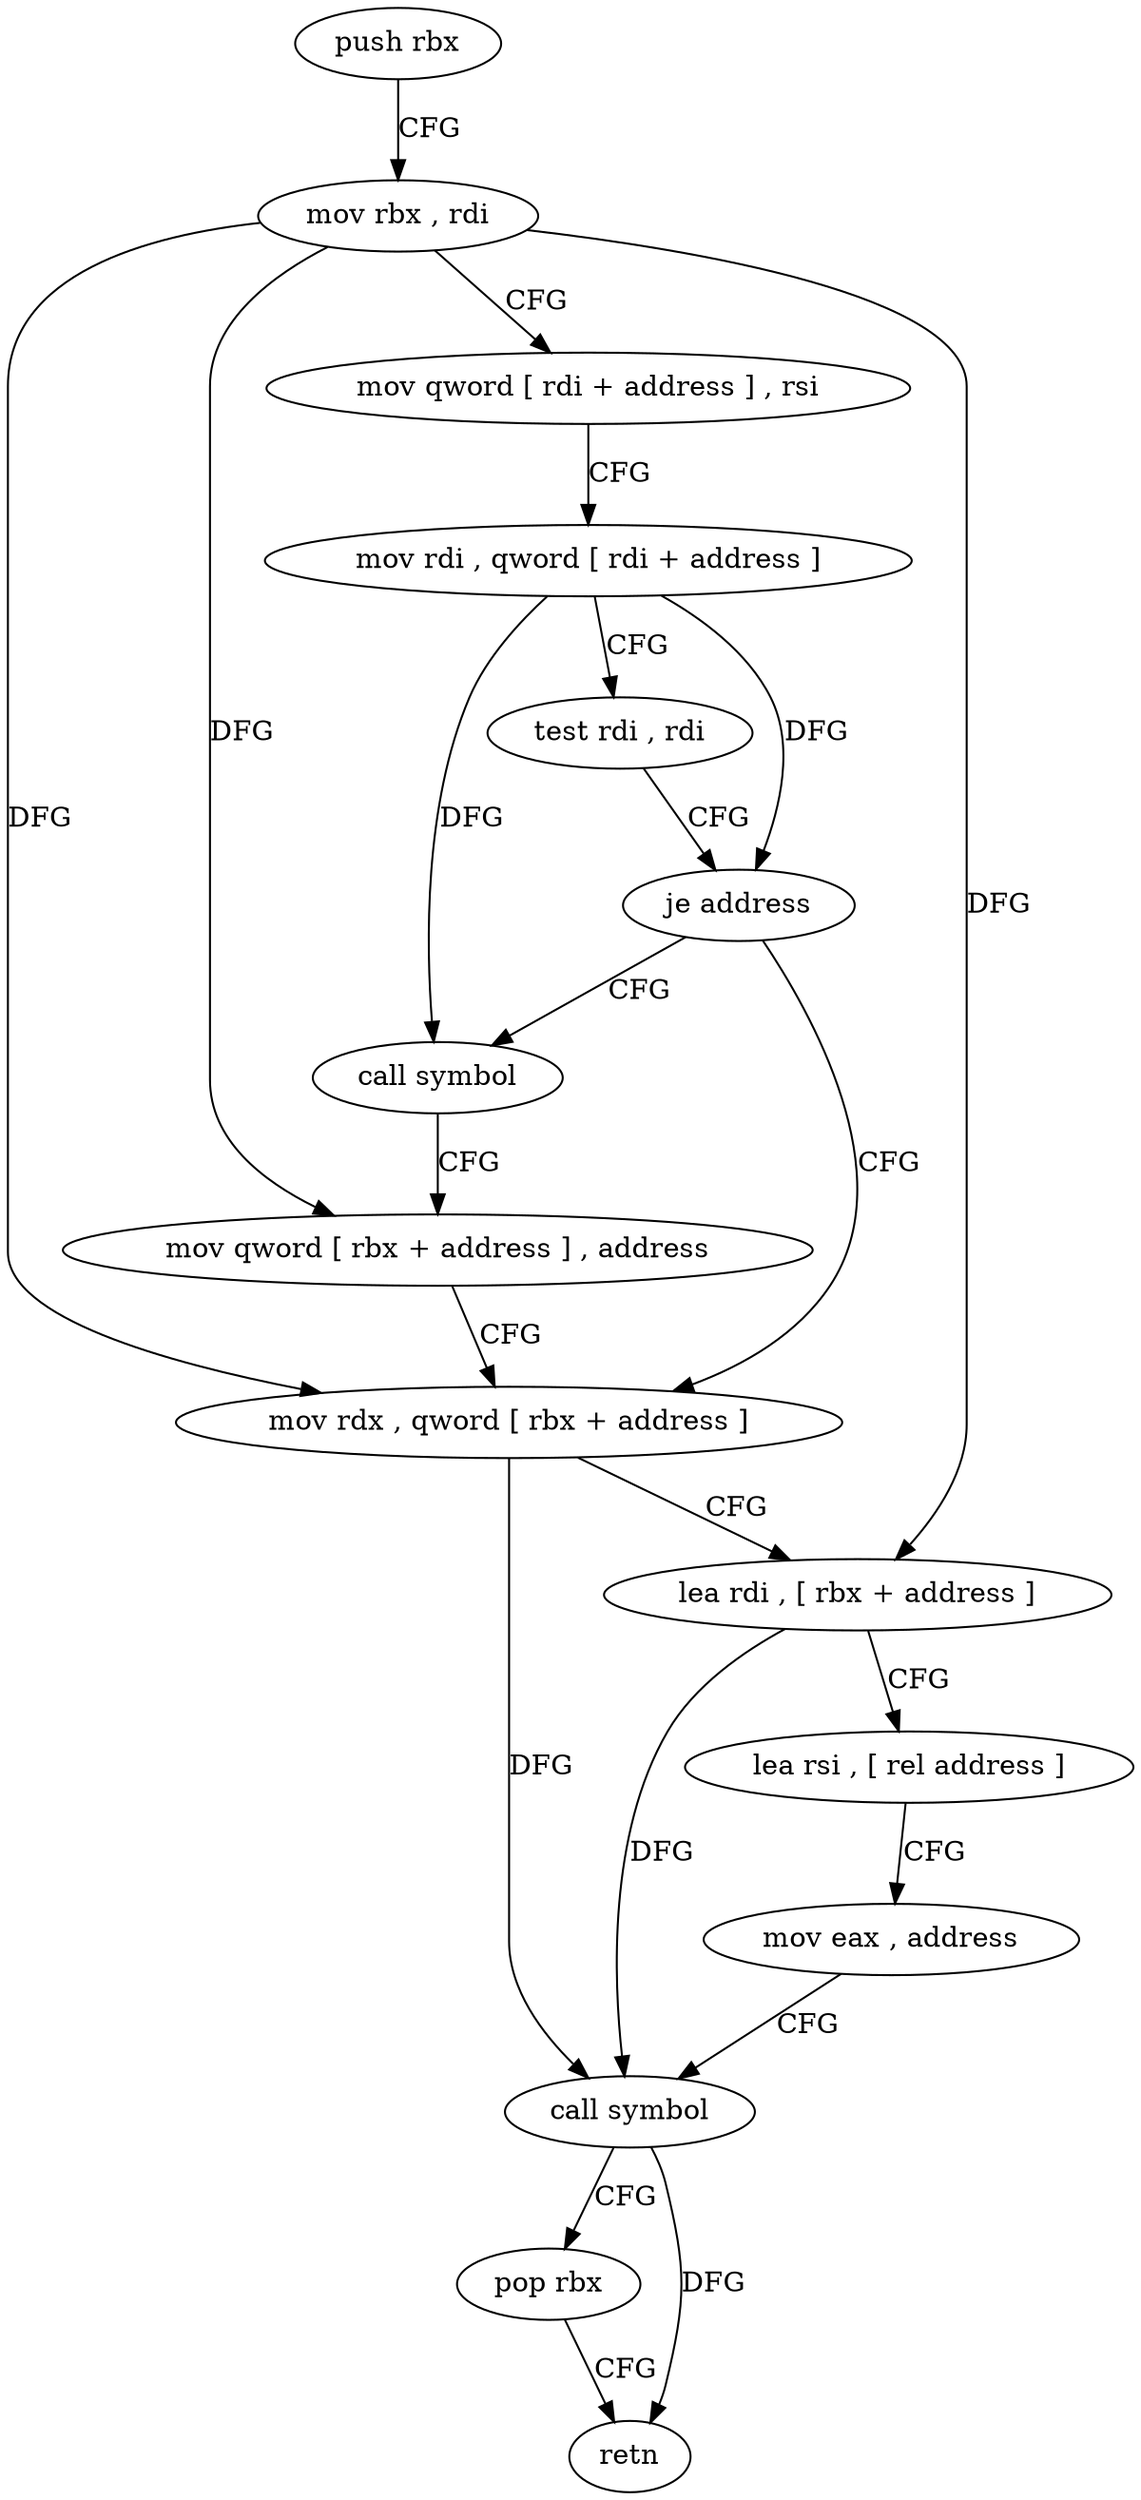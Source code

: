 digraph "func" {
"86444" [label = "push rbx" ]
"86445" [label = "mov rbx , rdi" ]
"86448" [label = "mov qword [ rdi + address ] , rsi" ]
"86452" [label = "mov rdi , qword [ rdi + address ]" ]
"86456" [label = "test rdi , rdi" ]
"86459" [label = "je address" ]
"86474" [label = "mov rdx , qword [ rbx + address ]" ]
"86461" [label = "call symbol" ]
"86478" [label = "lea rdi , [ rbx + address ]" ]
"86482" [label = "lea rsi , [ rel address ]" ]
"86489" [label = "mov eax , address" ]
"86494" [label = "call symbol" ]
"86499" [label = "pop rbx" ]
"86500" [label = "retn" ]
"86466" [label = "mov qword [ rbx + address ] , address" ]
"86444" -> "86445" [ label = "CFG" ]
"86445" -> "86448" [ label = "CFG" ]
"86445" -> "86474" [ label = "DFG" ]
"86445" -> "86478" [ label = "DFG" ]
"86445" -> "86466" [ label = "DFG" ]
"86448" -> "86452" [ label = "CFG" ]
"86452" -> "86456" [ label = "CFG" ]
"86452" -> "86459" [ label = "DFG" ]
"86452" -> "86461" [ label = "DFG" ]
"86456" -> "86459" [ label = "CFG" ]
"86459" -> "86474" [ label = "CFG" ]
"86459" -> "86461" [ label = "CFG" ]
"86474" -> "86478" [ label = "CFG" ]
"86474" -> "86494" [ label = "DFG" ]
"86461" -> "86466" [ label = "CFG" ]
"86478" -> "86482" [ label = "CFG" ]
"86478" -> "86494" [ label = "DFG" ]
"86482" -> "86489" [ label = "CFG" ]
"86489" -> "86494" [ label = "CFG" ]
"86494" -> "86499" [ label = "CFG" ]
"86494" -> "86500" [ label = "DFG" ]
"86499" -> "86500" [ label = "CFG" ]
"86466" -> "86474" [ label = "CFG" ]
}
